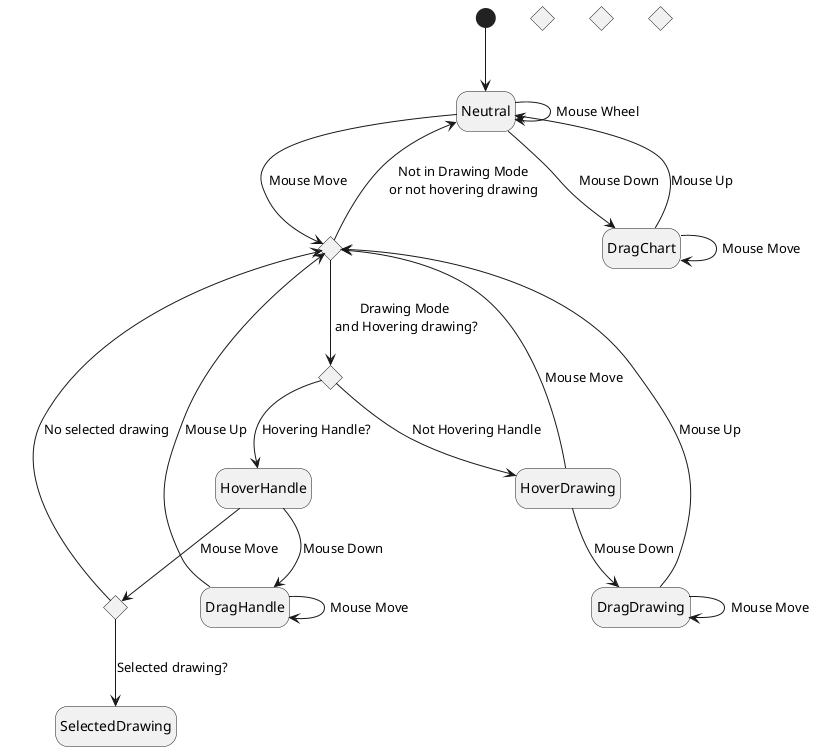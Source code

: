 @startuml
hide empty description
state "choice1" <<choice>>
state "choice2" <<choice>>
state "choice3" <<choice>>
state "choice5" <<choice>>
state "choice6" <<choice>>
state "choice7" <<choice>>


[*] --> Neutral
Neutral -> Neutral: Mouse Wheel
Neutral --> DragChart: Mouse Down
Neutral --> choice1: Mouse Move

DragChart --> DragChart: Mouse Move
DragChart --> Neutral: Mouse Up

choice1 --> choice5: Drawing Mode\n and Hovering drawing?
choice1 --> Neutral: Not in Drawing Mode\nor not hovering drawing

choice5 --> HoverHandle: Hovering Handle?
choice5 --> HoverDrawing: Not Hovering Handle

HoverDrawing --> choice1: Mouse Move
HoverDrawing --> DragDrawing: Mouse Down

DragDrawing --> DragDrawing: Mouse Move
DragDrawing --> choice1: Mouse Up

' SelectedDrawing --> choice3: Mouse Move
' SelectedDrawing --> choice6: Mouse Down

' choice6 --> DragDrawing: Hovering drawing?
' choice6 --> Neutral: Not hovering drawing

' choice3 --> HoverHandle: Hovering handle?
' choice3 --> SelectedDrawing: Not hovering handle

HoverHandle --> choice2: Mouse Move
HoverHandle --> DragHandle: Mouse Down

choice2 --> SelectedDrawing: Selected drawing?
choice2 --> choice1: No selected drawing

DragHandle --> DragHandle: Mouse Move
DragHandle --> choice1: Mouse Up

' SelectedHandle --> choice7: Mouse Move

' choice7 --> HoverHandle: Hovering handle? ' choice7 --> SelectedDrawing: Not hovering handle

@enduml
